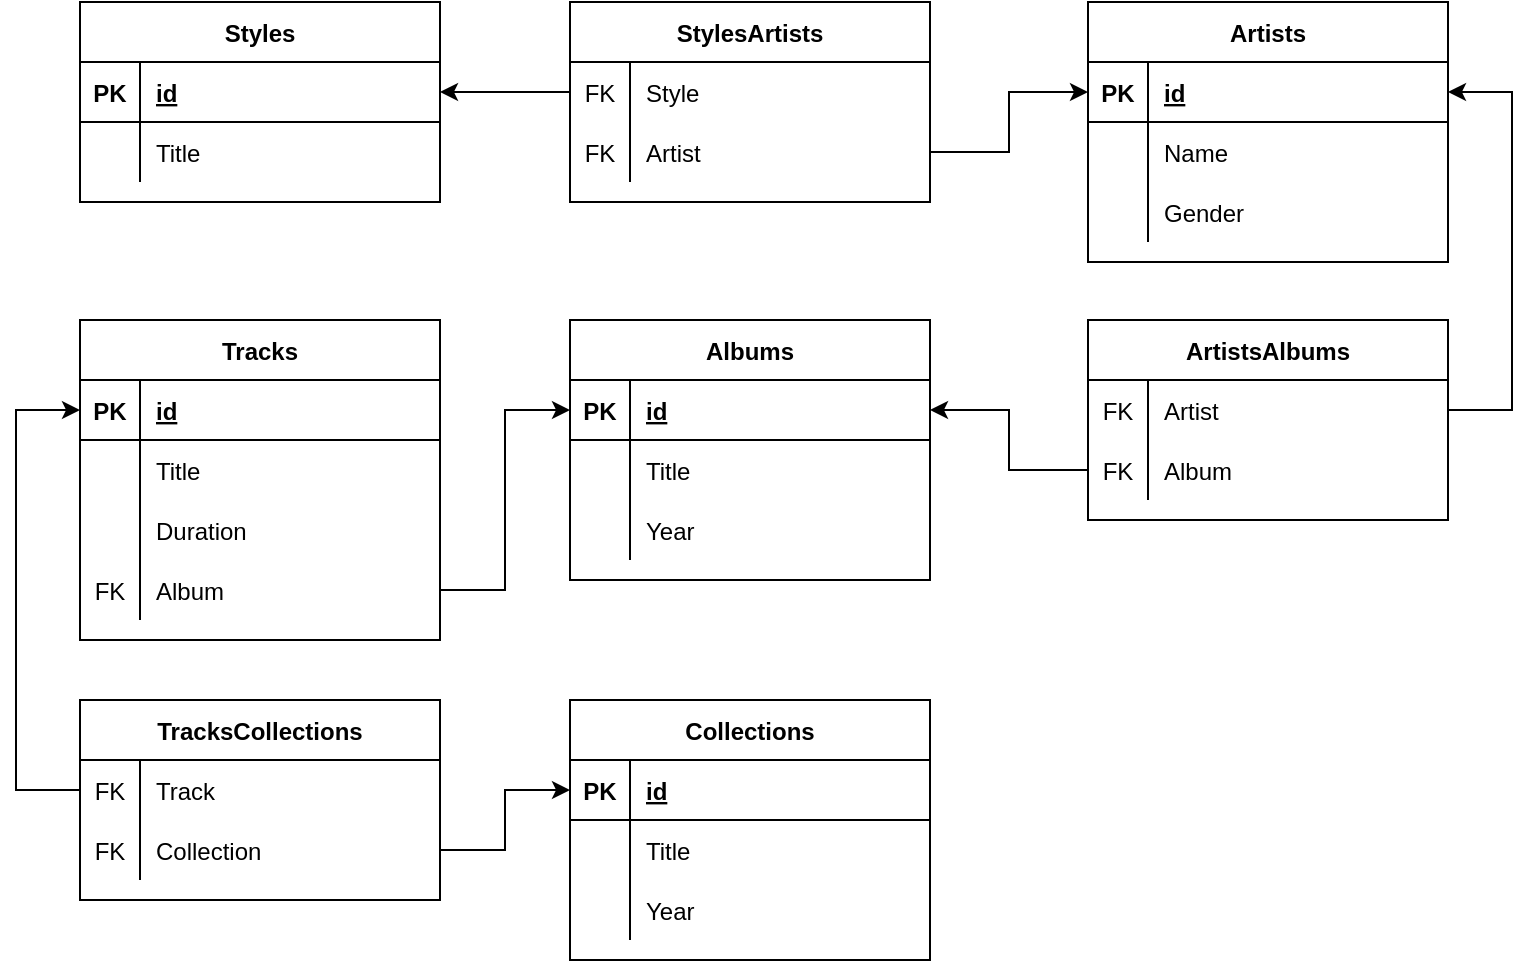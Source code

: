 <mxfile version="20.2.2" type="device" pages="2"><diagram id="0RYr7jbszC_bq6gpE8Cp" name="Страница 1"><mxGraphModel dx="1138" dy="564" grid="0" gridSize="10" guides="1" tooltips="1" connect="1" arrows="1" fold="1" page="1" pageScale="1" pageWidth="827" pageHeight="1169" math="0" shadow="0"><root><mxCell id="0"/><mxCell id="1" parent="0"/><mxCell id="o3gBXUDMFcKEdIIx1BpR-11" value="Styles" style="shape=table;startSize=30;container=1;collapsible=1;childLayout=tableLayout;fixedRows=1;rowLines=0;fontStyle=1;align=center;resizeLast=1;" parent="1" vertex="1"><mxGeometry x="60" y="30" width="180" height="100" as="geometry"/></mxCell><mxCell id="o3gBXUDMFcKEdIIx1BpR-12" value="" style="shape=tableRow;horizontal=0;startSize=0;swimlaneHead=0;swimlaneBody=0;fillColor=none;collapsible=0;dropTarget=0;points=[[0,0.5],[1,0.5]];portConstraint=eastwest;top=0;left=0;right=0;bottom=1;" parent="o3gBXUDMFcKEdIIx1BpR-11" vertex="1"><mxGeometry y="30" width="180" height="30" as="geometry"/></mxCell><mxCell id="o3gBXUDMFcKEdIIx1BpR-13" value="PK" style="shape=partialRectangle;connectable=0;fillColor=none;top=0;left=0;bottom=0;right=0;fontStyle=1;overflow=hidden;" parent="o3gBXUDMFcKEdIIx1BpR-12" vertex="1"><mxGeometry width="30" height="30" as="geometry"><mxRectangle width="30" height="30" as="alternateBounds"/></mxGeometry></mxCell><mxCell id="o3gBXUDMFcKEdIIx1BpR-14" value="id" style="shape=partialRectangle;connectable=0;fillColor=none;top=0;left=0;bottom=0;right=0;align=left;spacingLeft=6;fontStyle=5;overflow=hidden;" parent="o3gBXUDMFcKEdIIx1BpR-12" vertex="1"><mxGeometry x="30" width="150" height="30" as="geometry"><mxRectangle width="150" height="30" as="alternateBounds"/></mxGeometry></mxCell><mxCell id="o3gBXUDMFcKEdIIx1BpR-15" value="" style="shape=tableRow;horizontal=0;startSize=0;swimlaneHead=0;swimlaneBody=0;fillColor=none;collapsible=0;dropTarget=0;points=[[0,0.5],[1,0.5]];portConstraint=eastwest;top=0;left=0;right=0;bottom=0;" parent="o3gBXUDMFcKEdIIx1BpR-11" vertex="1"><mxGeometry y="60" width="180" height="30" as="geometry"/></mxCell><mxCell id="o3gBXUDMFcKEdIIx1BpR-16" value="" style="shape=partialRectangle;connectable=0;fillColor=none;top=0;left=0;bottom=0;right=0;editable=1;overflow=hidden;" parent="o3gBXUDMFcKEdIIx1BpR-15" vertex="1"><mxGeometry width="30" height="30" as="geometry"><mxRectangle width="30" height="30" as="alternateBounds"/></mxGeometry></mxCell><mxCell id="o3gBXUDMFcKEdIIx1BpR-17" value="Title" style="shape=partialRectangle;connectable=0;fillColor=none;top=0;left=0;bottom=0;right=0;align=left;spacingLeft=6;overflow=hidden;" parent="o3gBXUDMFcKEdIIx1BpR-15" vertex="1"><mxGeometry x="30" width="150" height="30" as="geometry"><mxRectangle width="150" height="30" as="alternateBounds"/></mxGeometry></mxCell><mxCell id="o3gBXUDMFcKEdIIx1BpR-24" value="Artists" style="shape=table;startSize=30;container=1;collapsible=1;childLayout=tableLayout;fixedRows=1;rowLines=0;fontStyle=1;align=center;resizeLast=1;" parent="1" vertex="1"><mxGeometry x="564" y="30" width="180" height="130" as="geometry"/></mxCell><mxCell id="o3gBXUDMFcKEdIIx1BpR-25" value="" style="shape=tableRow;horizontal=0;startSize=0;swimlaneHead=0;swimlaneBody=0;fillColor=none;collapsible=0;dropTarget=0;points=[[0,0.5],[1,0.5]];portConstraint=eastwest;top=0;left=0;right=0;bottom=1;" parent="o3gBXUDMFcKEdIIx1BpR-24" vertex="1"><mxGeometry y="30" width="180" height="30" as="geometry"/></mxCell><mxCell id="o3gBXUDMFcKEdIIx1BpR-26" value="PK" style="shape=partialRectangle;connectable=0;fillColor=none;top=0;left=0;bottom=0;right=0;fontStyle=1;overflow=hidden;" parent="o3gBXUDMFcKEdIIx1BpR-25" vertex="1"><mxGeometry width="30" height="30" as="geometry"><mxRectangle width="30" height="30" as="alternateBounds"/></mxGeometry></mxCell><mxCell id="o3gBXUDMFcKEdIIx1BpR-27" value="id" style="shape=partialRectangle;connectable=0;fillColor=none;top=0;left=0;bottom=0;right=0;align=left;spacingLeft=6;fontStyle=5;overflow=hidden;" parent="o3gBXUDMFcKEdIIx1BpR-25" vertex="1"><mxGeometry x="30" width="150" height="30" as="geometry"><mxRectangle width="150" height="30" as="alternateBounds"/></mxGeometry></mxCell><mxCell id="o3gBXUDMFcKEdIIx1BpR-28" value="" style="shape=tableRow;horizontal=0;startSize=0;swimlaneHead=0;swimlaneBody=0;fillColor=none;collapsible=0;dropTarget=0;points=[[0,0.5],[1,0.5]];portConstraint=eastwest;top=0;left=0;right=0;bottom=0;" parent="o3gBXUDMFcKEdIIx1BpR-24" vertex="1"><mxGeometry y="60" width="180" height="30" as="geometry"/></mxCell><mxCell id="o3gBXUDMFcKEdIIx1BpR-29" value="" style="shape=partialRectangle;connectable=0;fillColor=none;top=0;left=0;bottom=0;right=0;editable=1;overflow=hidden;" parent="o3gBXUDMFcKEdIIx1BpR-28" vertex="1"><mxGeometry width="30" height="30" as="geometry"><mxRectangle width="30" height="30" as="alternateBounds"/></mxGeometry></mxCell><mxCell id="o3gBXUDMFcKEdIIx1BpR-30" value="Name" style="shape=partialRectangle;connectable=0;fillColor=none;top=0;left=0;bottom=0;right=0;align=left;spacingLeft=6;overflow=hidden;" parent="o3gBXUDMFcKEdIIx1BpR-28" vertex="1"><mxGeometry x="30" width="150" height="30" as="geometry"><mxRectangle width="150" height="30" as="alternateBounds"/></mxGeometry></mxCell><mxCell id="o3gBXUDMFcKEdIIx1BpR-31" value="" style="shape=tableRow;horizontal=0;startSize=0;swimlaneHead=0;swimlaneBody=0;fillColor=none;collapsible=0;dropTarget=0;points=[[0,0.5],[1,0.5]];portConstraint=eastwest;top=0;left=0;right=0;bottom=0;" parent="o3gBXUDMFcKEdIIx1BpR-24" vertex="1"><mxGeometry y="90" width="180" height="30" as="geometry"/></mxCell><mxCell id="o3gBXUDMFcKEdIIx1BpR-32" value="" style="shape=partialRectangle;connectable=0;fillColor=none;top=0;left=0;bottom=0;right=0;editable=1;overflow=hidden;" parent="o3gBXUDMFcKEdIIx1BpR-31" vertex="1"><mxGeometry width="30" height="30" as="geometry"><mxRectangle width="30" height="30" as="alternateBounds"/></mxGeometry></mxCell><mxCell id="o3gBXUDMFcKEdIIx1BpR-33" value="Gender" style="shape=partialRectangle;connectable=0;fillColor=none;top=0;left=0;bottom=0;right=0;align=left;spacingLeft=6;overflow=hidden;" parent="o3gBXUDMFcKEdIIx1BpR-31" vertex="1"><mxGeometry x="30" width="150" height="30" as="geometry"><mxRectangle width="150" height="30" as="alternateBounds"/></mxGeometry></mxCell><mxCell id="o3gBXUDMFcKEdIIx1BpR-37" value="Albums" style="shape=table;startSize=30;container=1;collapsible=1;childLayout=tableLayout;fixedRows=1;rowLines=0;fontStyle=1;align=center;resizeLast=1;" parent="1" vertex="1"><mxGeometry x="305" y="189" width="180" height="130" as="geometry"/></mxCell><mxCell id="o3gBXUDMFcKEdIIx1BpR-38" value="" style="shape=tableRow;horizontal=0;startSize=0;swimlaneHead=0;swimlaneBody=0;fillColor=none;collapsible=0;dropTarget=0;points=[[0,0.5],[1,0.5]];portConstraint=eastwest;top=0;left=0;right=0;bottom=1;" parent="o3gBXUDMFcKEdIIx1BpR-37" vertex="1"><mxGeometry y="30" width="180" height="30" as="geometry"/></mxCell><mxCell id="o3gBXUDMFcKEdIIx1BpR-39" value="PK" style="shape=partialRectangle;connectable=0;fillColor=none;top=0;left=0;bottom=0;right=0;fontStyle=1;overflow=hidden;" parent="o3gBXUDMFcKEdIIx1BpR-38" vertex="1"><mxGeometry width="30" height="30" as="geometry"><mxRectangle width="30" height="30" as="alternateBounds"/></mxGeometry></mxCell><mxCell id="o3gBXUDMFcKEdIIx1BpR-40" value="id" style="shape=partialRectangle;connectable=0;fillColor=none;top=0;left=0;bottom=0;right=0;align=left;spacingLeft=6;fontStyle=5;overflow=hidden;" parent="o3gBXUDMFcKEdIIx1BpR-38" vertex="1"><mxGeometry x="30" width="150" height="30" as="geometry"><mxRectangle width="150" height="30" as="alternateBounds"/></mxGeometry></mxCell><mxCell id="o3gBXUDMFcKEdIIx1BpR-41" value="" style="shape=tableRow;horizontal=0;startSize=0;swimlaneHead=0;swimlaneBody=0;fillColor=none;collapsible=0;dropTarget=0;points=[[0,0.5],[1,0.5]];portConstraint=eastwest;top=0;left=0;right=0;bottom=0;" parent="o3gBXUDMFcKEdIIx1BpR-37" vertex="1"><mxGeometry y="60" width="180" height="30" as="geometry"/></mxCell><mxCell id="o3gBXUDMFcKEdIIx1BpR-42" value="" style="shape=partialRectangle;connectable=0;fillColor=none;top=0;left=0;bottom=0;right=0;editable=1;overflow=hidden;" parent="o3gBXUDMFcKEdIIx1BpR-41" vertex="1"><mxGeometry width="30" height="30" as="geometry"><mxRectangle width="30" height="30" as="alternateBounds"/></mxGeometry></mxCell><mxCell id="o3gBXUDMFcKEdIIx1BpR-43" value="Title" style="shape=partialRectangle;connectable=0;fillColor=none;top=0;left=0;bottom=0;right=0;align=left;spacingLeft=6;overflow=hidden;" parent="o3gBXUDMFcKEdIIx1BpR-41" vertex="1"><mxGeometry x="30" width="150" height="30" as="geometry"><mxRectangle width="150" height="30" as="alternateBounds"/></mxGeometry></mxCell><mxCell id="o3gBXUDMFcKEdIIx1BpR-44" value="" style="shape=tableRow;horizontal=0;startSize=0;swimlaneHead=0;swimlaneBody=0;fillColor=none;collapsible=0;dropTarget=0;points=[[0,0.5],[1,0.5]];portConstraint=eastwest;top=0;left=0;right=0;bottom=0;" parent="o3gBXUDMFcKEdIIx1BpR-37" vertex="1"><mxGeometry y="90" width="180" height="30" as="geometry"/></mxCell><mxCell id="o3gBXUDMFcKEdIIx1BpR-45" value="" style="shape=partialRectangle;connectable=0;fillColor=none;top=0;left=0;bottom=0;right=0;editable=1;overflow=hidden;" parent="o3gBXUDMFcKEdIIx1BpR-44" vertex="1"><mxGeometry width="30" height="30" as="geometry"><mxRectangle width="30" height="30" as="alternateBounds"/></mxGeometry></mxCell><mxCell id="o3gBXUDMFcKEdIIx1BpR-46" value="Year" style="shape=partialRectangle;connectable=0;fillColor=none;top=0;left=0;bottom=0;right=0;align=left;spacingLeft=6;overflow=hidden;" parent="o3gBXUDMFcKEdIIx1BpR-44" vertex="1"><mxGeometry x="30" width="150" height="30" as="geometry"><mxRectangle width="150" height="30" as="alternateBounds"/></mxGeometry></mxCell><mxCell id="o3gBXUDMFcKEdIIx1BpR-50" value="Tracks" style="shape=table;startSize=30;container=1;collapsible=1;childLayout=tableLayout;fixedRows=1;rowLines=0;fontStyle=1;align=center;resizeLast=1;" parent="1" vertex="1"><mxGeometry x="60" y="189" width="180" height="160" as="geometry"/></mxCell><mxCell id="o3gBXUDMFcKEdIIx1BpR-51" value="" style="shape=tableRow;horizontal=0;startSize=0;swimlaneHead=0;swimlaneBody=0;fillColor=none;collapsible=0;dropTarget=0;points=[[0,0.5],[1,0.5]];portConstraint=eastwest;top=0;left=0;right=0;bottom=1;" parent="o3gBXUDMFcKEdIIx1BpR-50" vertex="1"><mxGeometry y="30" width="180" height="30" as="geometry"/></mxCell><mxCell id="o3gBXUDMFcKEdIIx1BpR-52" value="PK" style="shape=partialRectangle;connectable=0;fillColor=none;top=0;left=0;bottom=0;right=0;fontStyle=1;overflow=hidden;" parent="o3gBXUDMFcKEdIIx1BpR-51" vertex="1"><mxGeometry width="30" height="30" as="geometry"><mxRectangle width="30" height="30" as="alternateBounds"/></mxGeometry></mxCell><mxCell id="o3gBXUDMFcKEdIIx1BpR-53" value="id" style="shape=partialRectangle;connectable=0;fillColor=none;top=0;left=0;bottom=0;right=0;align=left;spacingLeft=6;fontStyle=5;overflow=hidden;" parent="o3gBXUDMFcKEdIIx1BpR-51" vertex="1"><mxGeometry x="30" width="150" height="30" as="geometry"><mxRectangle width="150" height="30" as="alternateBounds"/></mxGeometry></mxCell><mxCell id="o3gBXUDMFcKEdIIx1BpR-54" value="" style="shape=tableRow;horizontal=0;startSize=0;swimlaneHead=0;swimlaneBody=0;fillColor=none;collapsible=0;dropTarget=0;points=[[0,0.5],[1,0.5]];portConstraint=eastwest;top=0;left=0;right=0;bottom=0;" parent="o3gBXUDMFcKEdIIx1BpR-50" vertex="1"><mxGeometry y="60" width="180" height="30" as="geometry"/></mxCell><mxCell id="o3gBXUDMFcKEdIIx1BpR-55" value="" style="shape=partialRectangle;connectable=0;fillColor=none;top=0;left=0;bottom=0;right=0;editable=1;overflow=hidden;" parent="o3gBXUDMFcKEdIIx1BpR-54" vertex="1"><mxGeometry width="30" height="30" as="geometry"><mxRectangle width="30" height="30" as="alternateBounds"/></mxGeometry></mxCell><mxCell id="o3gBXUDMFcKEdIIx1BpR-56" value="Title" style="shape=partialRectangle;connectable=0;fillColor=none;top=0;left=0;bottom=0;right=0;align=left;spacingLeft=6;overflow=hidden;" parent="o3gBXUDMFcKEdIIx1BpR-54" vertex="1"><mxGeometry x="30" width="150" height="30" as="geometry"><mxRectangle width="150" height="30" as="alternateBounds"/></mxGeometry></mxCell><mxCell id="o3gBXUDMFcKEdIIx1BpR-57" value="" style="shape=tableRow;horizontal=0;startSize=0;swimlaneHead=0;swimlaneBody=0;fillColor=none;collapsible=0;dropTarget=0;points=[[0,0.5],[1,0.5]];portConstraint=eastwest;top=0;left=0;right=0;bottom=0;" parent="o3gBXUDMFcKEdIIx1BpR-50" vertex="1"><mxGeometry y="90" width="180" height="30" as="geometry"/></mxCell><mxCell id="o3gBXUDMFcKEdIIx1BpR-58" value="" style="shape=partialRectangle;connectable=0;fillColor=none;top=0;left=0;bottom=0;right=0;editable=1;overflow=hidden;" parent="o3gBXUDMFcKEdIIx1BpR-57" vertex="1"><mxGeometry width="30" height="30" as="geometry"><mxRectangle width="30" height="30" as="alternateBounds"/></mxGeometry></mxCell><mxCell id="o3gBXUDMFcKEdIIx1BpR-59" value="Duration" style="shape=partialRectangle;connectable=0;fillColor=none;top=0;left=0;bottom=0;right=0;align=left;spacingLeft=6;overflow=hidden;" parent="o3gBXUDMFcKEdIIx1BpR-57" vertex="1"><mxGeometry x="30" width="150" height="30" as="geometry"><mxRectangle width="150" height="30" as="alternateBounds"/></mxGeometry></mxCell><mxCell id="o3gBXUDMFcKEdIIx1BpR-60" value="" style="shape=tableRow;horizontal=0;startSize=0;swimlaneHead=0;swimlaneBody=0;fillColor=none;collapsible=0;dropTarget=0;points=[[0,0.5],[1,0.5]];portConstraint=eastwest;top=0;left=0;right=0;bottom=0;" parent="o3gBXUDMFcKEdIIx1BpR-50" vertex="1"><mxGeometry y="120" width="180" height="30" as="geometry"/></mxCell><mxCell id="o3gBXUDMFcKEdIIx1BpR-61" value="FK" style="shape=partialRectangle;connectable=0;fillColor=none;top=0;left=0;bottom=0;right=0;editable=1;overflow=hidden;" parent="o3gBXUDMFcKEdIIx1BpR-60" vertex="1"><mxGeometry width="30" height="30" as="geometry"><mxRectangle width="30" height="30" as="alternateBounds"/></mxGeometry></mxCell><mxCell id="o3gBXUDMFcKEdIIx1BpR-62" value="Album" style="shape=partialRectangle;connectable=0;fillColor=none;top=0;left=0;bottom=0;right=0;align=left;spacingLeft=6;overflow=hidden;" parent="o3gBXUDMFcKEdIIx1BpR-60" vertex="1"><mxGeometry x="30" width="150" height="30" as="geometry"><mxRectangle width="150" height="30" as="alternateBounds"/></mxGeometry></mxCell><mxCell id="o3gBXUDMFcKEdIIx1BpR-66" style="edgeStyle=orthogonalEdgeStyle;rounded=0;orthogonalLoop=1;jettySize=auto;html=1;entryX=0;entryY=0.5;entryDx=0;entryDy=0;" parent="1" source="o3gBXUDMFcKEdIIx1BpR-60" target="o3gBXUDMFcKEdIIx1BpR-38" edge="1"><mxGeometry relative="1" as="geometry"/></mxCell><mxCell id="wh6i5Y7emJBja6o7DJKL-1" value="StylesArtists" style="shape=table;startSize=30;container=1;collapsible=1;childLayout=tableLayout;fixedRows=1;rowLines=0;fontStyle=1;align=center;resizeLast=1;" vertex="1" parent="1"><mxGeometry x="305" y="30" width="180" height="100" as="geometry"/></mxCell><mxCell id="wh6i5Y7emJBja6o7DJKL-5" value="" style="shape=tableRow;horizontal=0;startSize=0;swimlaneHead=0;swimlaneBody=0;fillColor=none;collapsible=0;dropTarget=0;points=[[0,0.5],[1,0.5]];portConstraint=eastwest;top=0;left=0;right=0;bottom=0;" vertex="1" parent="wh6i5Y7emJBja6o7DJKL-1"><mxGeometry y="30" width="180" height="30" as="geometry"/></mxCell><mxCell id="wh6i5Y7emJBja6o7DJKL-6" value="FK" style="shape=partialRectangle;connectable=0;fillColor=none;top=0;left=0;bottom=0;right=0;editable=1;overflow=hidden;" vertex="1" parent="wh6i5Y7emJBja6o7DJKL-5"><mxGeometry width="30" height="30" as="geometry"><mxRectangle width="30" height="30" as="alternateBounds"/></mxGeometry></mxCell><mxCell id="wh6i5Y7emJBja6o7DJKL-7" value="Style" style="shape=partialRectangle;connectable=0;fillColor=none;top=0;left=0;bottom=0;right=0;align=left;spacingLeft=6;overflow=hidden;" vertex="1" parent="wh6i5Y7emJBja6o7DJKL-5"><mxGeometry x="30" width="150" height="30" as="geometry"><mxRectangle width="150" height="30" as="alternateBounds"/></mxGeometry></mxCell><mxCell id="wh6i5Y7emJBja6o7DJKL-8" value="" style="shape=tableRow;horizontal=0;startSize=0;swimlaneHead=0;swimlaneBody=0;fillColor=none;collapsible=0;dropTarget=0;points=[[0,0.5],[1,0.5]];portConstraint=eastwest;top=0;left=0;right=0;bottom=0;" vertex="1" parent="wh6i5Y7emJBja6o7DJKL-1"><mxGeometry y="60" width="180" height="30" as="geometry"/></mxCell><mxCell id="wh6i5Y7emJBja6o7DJKL-9" value="FK" style="shape=partialRectangle;connectable=0;fillColor=none;top=0;left=0;bottom=0;right=0;editable=1;overflow=hidden;" vertex="1" parent="wh6i5Y7emJBja6o7DJKL-8"><mxGeometry width="30" height="30" as="geometry"><mxRectangle width="30" height="30" as="alternateBounds"/></mxGeometry></mxCell><mxCell id="wh6i5Y7emJBja6o7DJKL-10" value="Artist" style="shape=partialRectangle;connectable=0;fillColor=none;top=0;left=0;bottom=0;right=0;align=left;spacingLeft=6;overflow=hidden;" vertex="1" parent="wh6i5Y7emJBja6o7DJKL-8"><mxGeometry x="30" width="150" height="30" as="geometry"><mxRectangle width="150" height="30" as="alternateBounds"/></mxGeometry></mxCell><mxCell id="wh6i5Y7emJBja6o7DJKL-14" style="edgeStyle=orthogonalEdgeStyle;rounded=0;orthogonalLoop=1;jettySize=auto;html=1;entryX=1;entryY=0.5;entryDx=0;entryDy=0;" edge="1" parent="1" source="wh6i5Y7emJBja6o7DJKL-5" target="o3gBXUDMFcKEdIIx1BpR-12"><mxGeometry relative="1" as="geometry"/></mxCell><mxCell id="wh6i5Y7emJBja6o7DJKL-15" style="edgeStyle=orthogonalEdgeStyle;rounded=0;orthogonalLoop=1;jettySize=auto;html=1;exitX=1;exitY=0.5;exitDx=0;exitDy=0;entryX=0;entryY=0.5;entryDx=0;entryDy=0;" edge="1" parent="1" source="wh6i5Y7emJBja6o7DJKL-8" target="o3gBXUDMFcKEdIIx1BpR-25"><mxGeometry relative="1" as="geometry"/></mxCell><mxCell id="wh6i5Y7emJBja6o7DJKL-16" value="ArtistsAlbums" style="shape=table;startSize=30;container=1;collapsible=1;childLayout=tableLayout;fixedRows=1;rowLines=0;fontStyle=1;align=center;resizeLast=1;" vertex="1" parent="1"><mxGeometry x="564" y="189" width="180" height="100" as="geometry"/></mxCell><mxCell id="wh6i5Y7emJBja6o7DJKL-20" value="" style="shape=tableRow;horizontal=0;startSize=0;swimlaneHead=0;swimlaneBody=0;fillColor=none;collapsible=0;dropTarget=0;points=[[0,0.5],[1,0.5]];portConstraint=eastwest;top=0;left=0;right=0;bottom=0;" vertex="1" parent="wh6i5Y7emJBja6o7DJKL-16"><mxGeometry y="30" width="180" height="30" as="geometry"/></mxCell><mxCell id="wh6i5Y7emJBja6o7DJKL-21" value="FK" style="shape=partialRectangle;connectable=0;fillColor=none;top=0;left=0;bottom=0;right=0;editable=1;overflow=hidden;" vertex="1" parent="wh6i5Y7emJBja6o7DJKL-20"><mxGeometry width="30" height="30" as="geometry"><mxRectangle width="30" height="30" as="alternateBounds"/></mxGeometry></mxCell><mxCell id="wh6i5Y7emJBja6o7DJKL-22" value="Artist" style="shape=partialRectangle;connectable=0;fillColor=none;top=0;left=0;bottom=0;right=0;align=left;spacingLeft=6;overflow=hidden;" vertex="1" parent="wh6i5Y7emJBja6o7DJKL-20"><mxGeometry x="30" width="150" height="30" as="geometry"><mxRectangle width="150" height="30" as="alternateBounds"/></mxGeometry></mxCell><mxCell id="wh6i5Y7emJBja6o7DJKL-23" value="" style="shape=tableRow;horizontal=0;startSize=0;swimlaneHead=0;swimlaneBody=0;fillColor=none;collapsible=0;dropTarget=0;points=[[0,0.5],[1,0.5]];portConstraint=eastwest;top=0;left=0;right=0;bottom=0;" vertex="1" parent="wh6i5Y7emJBja6o7DJKL-16"><mxGeometry y="60" width="180" height="30" as="geometry"/></mxCell><mxCell id="wh6i5Y7emJBja6o7DJKL-24" value="FK" style="shape=partialRectangle;connectable=0;fillColor=none;top=0;left=0;bottom=0;right=0;editable=1;overflow=hidden;" vertex="1" parent="wh6i5Y7emJBja6o7DJKL-23"><mxGeometry width="30" height="30" as="geometry"><mxRectangle width="30" height="30" as="alternateBounds"/></mxGeometry></mxCell><mxCell id="wh6i5Y7emJBja6o7DJKL-25" value="Album" style="shape=partialRectangle;connectable=0;fillColor=none;top=0;left=0;bottom=0;right=0;align=left;spacingLeft=6;overflow=hidden;" vertex="1" parent="wh6i5Y7emJBja6o7DJKL-23"><mxGeometry x="30" width="150" height="30" as="geometry"><mxRectangle width="150" height="30" as="alternateBounds"/></mxGeometry></mxCell><mxCell id="wh6i5Y7emJBja6o7DJKL-30" style="edgeStyle=orthogonalEdgeStyle;rounded=0;orthogonalLoop=1;jettySize=auto;html=1;exitX=0;exitY=0.5;exitDx=0;exitDy=0;entryX=1;entryY=0.5;entryDx=0;entryDy=0;" edge="1" parent="1" source="wh6i5Y7emJBja6o7DJKL-23" target="o3gBXUDMFcKEdIIx1BpR-38"><mxGeometry relative="1" as="geometry"/></mxCell><mxCell id="wh6i5Y7emJBja6o7DJKL-31" value="Collections" style="shape=table;startSize=30;container=1;collapsible=1;childLayout=tableLayout;fixedRows=1;rowLines=0;fontStyle=1;align=center;resizeLast=1;" vertex="1" parent="1"><mxGeometry x="305" y="379" width="180" height="130" as="geometry"/></mxCell><mxCell id="wh6i5Y7emJBja6o7DJKL-32" value="" style="shape=tableRow;horizontal=0;startSize=0;swimlaneHead=0;swimlaneBody=0;fillColor=none;collapsible=0;dropTarget=0;points=[[0,0.5],[1,0.5]];portConstraint=eastwest;top=0;left=0;right=0;bottom=1;" vertex="1" parent="wh6i5Y7emJBja6o7DJKL-31"><mxGeometry y="30" width="180" height="30" as="geometry"/></mxCell><mxCell id="wh6i5Y7emJBja6o7DJKL-33" value="PK" style="shape=partialRectangle;connectable=0;fillColor=none;top=0;left=0;bottom=0;right=0;fontStyle=1;overflow=hidden;" vertex="1" parent="wh6i5Y7emJBja6o7DJKL-32"><mxGeometry width="30" height="30" as="geometry"><mxRectangle width="30" height="30" as="alternateBounds"/></mxGeometry></mxCell><mxCell id="wh6i5Y7emJBja6o7DJKL-34" value="id" style="shape=partialRectangle;connectable=0;fillColor=none;top=0;left=0;bottom=0;right=0;align=left;spacingLeft=6;fontStyle=5;overflow=hidden;" vertex="1" parent="wh6i5Y7emJBja6o7DJKL-32"><mxGeometry x="30" width="150" height="30" as="geometry"><mxRectangle width="150" height="30" as="alternateBounds"/></mxGeometry></mxCell><mxCell id="wh6i5Y7emJBja6o7DJKL-35" value="" style="shape=tableRow;horizontal=0;startSize=0;swimlaneHead=0;swimlaneBody=0;fillColor=none;collapsible=0;dropTarget=0;points=[[0,0.5],[1,0.5]];portConstraint=eastwest;top=0;left=0;right=0;bottom=0;" vertex="1" parent="wh6i5Y7emJBja6o7DJKL-31"><mxGeometry y="60" width="180" height="30" as="geometry"/></mxCell><mxCell id="wh6i5Y7emJBja6o7DJKL-36" value="" style="shape=partialRectangle;connectable=0;fillColor=none;top=0;left=0;bottom=0;right=0;editable=1;overflow=hidden;" vertex="1" parent="wh6i5Y7emJBja6o7DJKL-35"><mxGeometry width="30" height="30" as="geometry"><mxRectangle width="30" height="30" as="alternateBounds"/></mxGeometry></mxCell><mxCell id="wh6i5Y7emJBja6o7DJKL-37" value="Title" style="shape=partialRectangle;connectable=0;fillColor=none;top=0;left=0;bottom=0;right=0;align=left;spacingLeft=6;overflow=hidden;" vertex="1" parent="wh6i5Y7emJBja6o7DJKL-35"><mxGeometry x="30" width="150" height="30" as="geometry"><mxRectangle width="150" height="30" as="alternateBounds"/></mxGeometry></mxCell><mxCell id="wh6i5Y7emJBja6o7DJKL-38" value="" style="shape=tableRow;horizontal=0;startSize=0;swimlaneHead=0;swimlaneBody=0;fillColor=none;collapsible=0;dropTarget=0;points=[[0,0.5],[1,0.5]];portConstraint=eastwest;top=0;left=0;right=0;bottom=0;" vertex="1" parent="wh6i5Y7emJBja6o7DJKL-31"><mxGeometry y="90" width="180" height="30" as="geometry"/></mxCell><mxCell id="wh6i5Y7emJBja6o7DJKL-39" value="" style="shape=partialRectangle;connectable=0;fillColor=none;top=0;left=0;bottom=0;right=0;editable=1;overflow=hidden;" vertex="1" parent="wh6i5Y7emJBja6o7DJKL-38"><mxGeometry width="30" height="30" as="geometry"><mxRectangle width="30" height="30" as="alternateBounds"/></mxGeometry></mxCell><mxCell id="wh6i5Y7emJBja6o7DJKL-40" value="Year" style="shape=partialRectangle;connectable=0;fillColor=none;top=0;left=0;bottom=0;right=0;align=left;spacingLeft=6;overflow=hidden;" vertex="1" parent="wh6i5Y7emJBja6o7DJKL-38"><mxGeometry x="30" width="150" height="30" as="geometry"><mxRectangle width="150" height="30" as="alternateBounds"/></mxGeometry></mxCell><mxCell id="wh6i5Y7emJBja6o7DJKL-44" value="TracksCollections" style="shape=table;startSize=30;container=1;collapsible=1;childLayout=tableLayout;fixedRows=1;rowLines=0;fontStyle=1;align=center;resizeLast=1;" vertex="1" parent="1"><mxGeometry x="60" y="379" width="180" height="100" as="geometry"/></mxCell><mxCell id="wh6i5Y7emJBja6o7DJKL-48" value="" style="shape=tableRow;horizontal=0;startSize=0;swimlaneHead=0;swimlaneBody=0;fillColor=none;collapsible=0;dropTarget=0;points=[[0,0.5],[1,0.5]];portConstraint=eastwest;top=0;left=0;right=0;bottom=0;" vertex="1" parent="wh6i5Y7emJBja6o7DJKL-44"><mxGeometry y="30" width="180" height="30" as="geometry"/></mxCell><mxCell id="wh6i5Y7emJBja6o7DJKL-49" value="FK" style="shape=partialRectangle;connectable=0;fillColor=none;top=0;left=0;bottom=0;right=0;editable=1;overflow=hidden;" vertex="1" parent="wh6i5Y7emJBja6o7DJKL-48"><mxGeometry width="30" height="30" as="geometry"><mxRectangle width="30" height="30" as="alternateBounds"/></mxGeometry></mxCell><mxCell id="wh6i5Y7emJBja6o7DJKL-50" value="Track" style="shape=partialRectangle;connectable=0;fillColor=none;top=0;left=0;bottom=0;right=0;align=left;spacingLeft=6;overflow=hidden;" vertex="1" parent="wh6i5Y7emJBja6o7DJKL-48"><mxGeometry x="30" width="150" height="30" as="geometry"><mxRectangle width="150" height="30" as="alternateBounds"/></mxGeometry></mxCell><mxCell id="wh6i5Y7emJBja6o7DJKL-51" value="" style="shape=tableRow;horizontal=0;startSize=0;swimlaneHead=0;swimlaneBody=0;fillColor=none;collapsible=0;dropTarget=0;points=[[0,0.5],[1,0.5]];portConstraint=eastwest;top=0;left=0;right=0;bottom=0;" vertex="1" parent="wh6i5Y7emJBja6o7DJKL-44"><mxGeometry y="60" width="180" height="30" as="geometry"/></mxCell><mxCell id="wh6i5Y7emJBja6o7DJKL-52" value="FK" style="shape=partialRectangle;connectable=0;fillColor=none;top=0;left=0;bottom=0;right=0;editable=1;overflow=hidden;" vertex="1" parent="wh6i5Y7emJBja6o7DJKL-51"><mxGeometry width="30" height="30" as="geometry"><mxRectangle width="30" height="30" as="alternateBounds"/></mxGeometry></mxCell><mxCell id="wh6i5Y7emJBja6o7DJKL-53" value="Collection" style="shape=partialRectangle;connectable=0;fillColor=none;top=0;left=0;bottom=0;right=0;align=left;spacingLeft=6;overflow=hidden;" vertex="1" parent="wh6i5Y7emJBja6o7DJKL-51"><mxGeometry x="30" width="150" height="30" as="geometry"><mxRectangle width="150" height="30" as="alternateBounds"/></mxGeometry></mxCell><mxCell id="wh6i5Y7emJBja6o7DJKL-57" style="edgeStyle=orthogonalEdgeStyle;rounded=0;orthogonalLoop=1;jettySize=auto;html=1;exitX=1;exitY=0.5;exitDx=0;exitDy=0;entryX=0;entryY=0.5;entryDx=0;entryDy=0;" edge="1" parent="1" source="wh6i5Y7emJBja6o7DJKL-51" target="wh6i5Y7emJBja6o7DJKL-32"><mxGeometry relative="1" as="geometry"/></mxCell><mxCell id="wh6i5Y7emJBja6o7DJKL-59" style="edgeStyle=orthogonalEdgeStyle;rounded=0;orthogonalLoop=1;jettySize=auto;html=1;exitX=1;exitY=0.5;exitDx=0;exitDy=0;entryX=1;entryY=0.5;entryDx=0;entryDy=0;" edge="1" parent="1" source="wh6i5Y7emJBja6o7DJKL-20" target="o3gBXUDMFcKEdIIx1BpR-25"><mxGeometry relative="1" as="geometry"><Array as="points"><mxPoint x="776" y="234"/><mxPoint x="776" y="75"/></Array></mxGeometry></mxCell><mxCell id="wh6i5Y7emJBja6o7DJKL-60" style="edgeStyle=orthogonalEdgeStyle;rounded=0;orthogonalLoop=1;jettySize=auto;html=1;entryX=0;entryY=0.5;entryDx=0;entryDy=0;" edge="1" parent="1" source="wh6i5Y7emJBja6o7DJKL-48" target="o3gBXUDMFcKEdIIx1BpR-51"><mxGeometry relative="1" as="geometry"><Array as="points"><mxPoint x="28" y="424"/><mxPoint x="28" y="234"/></Array></mxGeometry></mxCell></root></mxGraphModel></diagram><diagram id="rndGSBpLTc0Yd8AUcPa-" name="Страница 2"><mxGraphModel dx="1422" dy="705" grid="0" gridSize="10" guides="1" tooltips="1" connect="1" arrows="1" fold="1" page="1" pageScale="1" pageWidth="827" pageHeight="1169" math="0" shadow="0"><root><mxCell id="0"/><mxCell id="1" parent="0"/><mxCell id="E5Na6p-STaq9xKiMRP_0-1" value="Departments" style="shape=table;startSize=30;container=1;collapsible=1;childLayout=tableLayout;fixedRows=1;rowLines=0;fontStyle=1;align=center;resizeLast=1;" vertex="1" parent="1"><mxGeometry x="40" y="40" width="180" height="100" as="geometry"/></mxCell><mxCell id="E5Na6p-STaq9xKiMRP_0-2" value="" style="shape=tableRow;horizontal=0;startSize=0;swimlaneHead=0;swimlaneBody=0;fillColor=none;collapsible=0;dropTarget=0;points=[[0,0.5],[1,0.5]];portConstraint=eastwest;top=0;left=0;right=0;bottom=1;" vertex="1" parent="E5Na6p-STaq9xKiMRP_0-1"><mxGeometry y="30" width="180" height="30" as="geometry"/></mxCell><mxCell id="E5Na6p-STaq9xKiMRP_0-3" value="PK" style="shape=partialRectangle;connectable=0;fillColor=none;top=0;left=0;bottom=0;right=0;fontStyle=1;overflow=hidden;" vertex="1" parent="E5Na6p-STaq9xKiMRP_0-2"><mxGeometry width="30" height="30" as="geometry"><mxRectangle width="30" height="30" as="alternateBounds"/></mxGeometry></mxCell><mxCell id="E5Na6p-STaq9xKiMRP_0-4" value="id" style="shape=partialRectangle;connectable=0;fillColor=none;top=0;left=0;bottom=0;right=0;align=left;spacingLeft=6;fontStyle=5;overflow=hidden;" vertex="1" parent="E5Na6p-STaq9xKiMRP_0-2"><mxGeometry x="30" width="150" height="30" as="geometry"><mxRectangle width="150" height="30" as="alternateBounds"/></mxGeometry></mxCell><mxCell id="E5Na6p-STaq9xKiMRP_0-5" value="" style="shape=tableRow;horizontal=0;startSize=0;swimlaneHead=0;swimlaneBody=0;fillColor=none;collapsible=0;dropTarget=0;points=[[0,0.5],[1,0.5]];portConstraint=eastwest;top=0;left=0;right=0;bottom=0;" vertex="1" parent="E5Na6p-STaq9xKiMRP_0-1"><mxGeometry y="60" width="180" height="30" as="geometry"/></mxCell><mxCell id="E5Na6p-STaq9xKiMRP_0-6" value="" style="shape=partialRectangle;connectable=0;fillColor=none;top=0;left=0;bottom=0;right=0;editable=1;overflow=hidden;" vertex="1" parent="E5Na6p-STaq9xKiMRP_0-5"><mxGeometry width="30" height="30" as="geometry"><mxRectangle width="30" height="30" as="alternateBounds"/></mxGeometry></mxCell><mxCell id="E5Na6p-STaq9xKiMRP_0-7" value="Name" style="shape=partialRectangle;connectable=0;fillColor=none;top=0;left=0;bottom=0;right=0;align=left;spacingLeft=6;overflow=hidden;" vertex="1" parent="E5Na6p-STaq9xKiMRP_0-5"><mxGeometry x="30" width="150" height="30" as="geometry"><mxRectangle width="150" height="30" as="alternateBounds"/></mxGeometry></mxCell><mxCell id="E5Na6p-STaq9xKiMRP_0-14" value="Staff" style="shape=table;startSize=30;container=1;collapsible=1;childLayout=tableLayout;fixedRows=1;rowLines=0;fontStyle=1;align=center;resizeLast=1;" vertex="1" parent="1"><mxGeometry x="324" y="40" width="180" height="160" as="geometry"/></mxCell><mxCell id="E5Na6p-STaq9xKiMRP_0-15" value="" style="shape=tableRow;horizontal=0;startSize=0;swimlaneHead=0;swimlaneBody=0;fillColor=none;collapsible=0;dropTarget=0;points=[[0,0.5],[1,0.5]];portConstraint=eastwest;top=0;left=0;right=0;bottom=1;" vertex="1" parent="E5Na6p-STaq9xKiMRP_0-14"><mxGeometry y="30" width="180" height="30" as="geometry"/></mxCell><mxCell id="E5Na6p-STaq9xKiMRP_0-16" value="PK" style="shape=partialRectangle;connectable=0;fillColor=none;top=0;left=0;bottom=0;right=0;fontStyle=1;overflow=hidden;" vertex="1" parent="E5Na6p-STaq9xKiMRP_0-15"><mxGeometry width="30" height="30" as="geometry"><mxRectangle width="30" height="30" as="alternateBounds"/></mxGeometry></mxCell><mxCell id="E5Na6p-STaq9xKiMRP_0-17" value="id" style="shape=partialRectangle;connectable=0;fillColor=none;top=0;left=0;bottom=0;right=0;align=left;spacingLeft=6;fontStyle=5;overflow=hidden;" vertex="1" parent="E5Na6p-STaq9xKiMRP_0-15"><mxGeometry x="30" width="150" height="30" as="geometry"><mxRectangle width="150" height="30" as="alternateBounds"/></mxGeometry></mxCell><mxCell id="E5Na6p-STaq9xKiMRP_0-18" value="" style="shape=tableRow;horizontal=0;startSize=0;swimlaneHead=0;swimlaneBody=0;fillColor=none;collapsible=0;dropTarget=0;points=[[0,0.5],[1,0.5]];portConstraint=eastwest;top=0;left=0;right=0;bottom=0;" vertex="1" parent="E5Na6p-STaq9xKiMRP_0-14"><mxGeometry y="60" width="180" height="30" as="geometry"/></mxCell><mxCell id="E5Na6p-STaq9xKiMRP_0-19" value="" style="shape=partialRectangle;connectable=0;fillColor=none;top=0;left=0;bottom=0;right=0;editable=1;overflow=hidden;" vertex="1" parent="E5Na6p-STaq9xKiMRP_0-18"><mxGeometry width="30" height="30" as="geometry"><mxRectangle width="30" height="30" as="alternateBounds"/></mxGeometry></mxCell><mxCell id="E5Na6p-STaq9xKiMRP_0-20" value="Name" style="shape=partialRectangle;connectable=0;fillColor=none;top=0;left=0;bottom=0;right=0;align=left;spacingLeft=6;overflow=hidden;" vertex="1" parent="E5Na6p-STaq9xKiMRP_0-18"><mxGeometry x="30" width="150" height="30" as="geometry"><mxRectangle width="150" height="30" as="alternateBounds"/></mxGeometry></mxCell><mxCell id="E5Na6p-STaq9xKiMRP_0-21" value="" style="shape=tableRow;horizontal=0;startSize=0;swimlaneHead=0;swimlaneBody=0;fillColor=none;collapsible=0;dropTarget=0;points=[[0,0.5],[1,0.5]];portConstraint=eastwest;top=0;left=0;right=0;bottom=0;" vertex="1" parent="E5Na6p-STaq9xKiMRP_0-14"><mxGeometry y="90" width="180" height="30" as="geometry"/></mxCell><mxCell id="E5Na6p-STaq9xKiMRP_0-22" value="FK" style="shape=partialRectangle;connectable=0;fillColor=none;top=0;left=0;bottom=0;right=0;editable=1;overflow=hidden;" vertex="1" parent="E5Na6p-STaq9xKiMRP_0-21"><mxGeometry width="30" height="30" as="geometry"><mxRectangle width="30" height="30" as="alternateBounds"/></mxGeometry></mxCell><mxCell id="E5Na6p-STaq9xKiMRP_0-23" value="Department" style="shape=partialRectangle;connectable=0;fillColor=none;top=0;left=0;bottom=0;right=0;align=left;spacingLeft=6;overflow=hidden;" vertex="1" parent="E5Na6p-STaq9xKiMRP_0-21"><mxGeometry x="30" width="150" height="30" as="geometry"><mxRectangle width="150" height="30" as="alternateBounds"/></mxGeometry></mxCell><mxCell id="E5Na6p-STaq9xKiMRP_0-29" style="edgeStyle=orthogonalEdgeStyle;rounded=0;orthogonalLoop=1;jettySize=auto;html=1;entryX=1;entryY=0.5;entryDx=0;entryDy=0;exitX=1;exitY=0.5;exitDx=0;exitDy=0;" edge="1" parent="E5Na6p-STaq9xKiMRP_0-14" source="E5Na6p-STaq9xKiMRP_0-24" target="E5Na6p-STaq9xKiMRP_0-15"><mxGeometry relative="1" as="geometry"><Array as="points"><mxPoint x="180" y="140"/><mxPoint x="216" y="140"/><mxPoint x="216" y="45"/></Array></mxGeometry></mxCell><mxCell id="E5Na6p-STaq9xKiMRP_0-24" value="" style="shape=tableRow;horizontal=0;startSize=0;swimlaneHead=0;swimlaneBody=0;fillColor=none;collapsible=0;dropTarget=0;points=[[0,0.5],[1,0.5]];portConstraint=eastwest;top=0;left=0;right=0;bottom=0;" vertex="1" parent="E5Na6p-STaq9xKiMRP_0-14"><mxGeometry y="120" width="180" height="30" as="geometry"/></mxCell><mxCell id="E5Na6p-STaq9xKiMRP_0-25" value="FK" style="shape=partialRectangle;connectable=0;fillColor=none;top=0;left=0;bottom=0;right=0;editable=1;overflow=hidden;" vertex="1" parent="E5Na6p-STaq9xKiMRP_0-24"><mxGeometry width="30" height="30" as="geometry"><mxRectangle width="30" height="30" as="alternateBounds"/></mxGeometry></mxCell><mxCell id="E5Na6p-STaq9xKiMRP_0-26" value="Director" style="shape=partialRectangle;connectable=0;fillColor=none;top=0;left=0;bottom=0;right=0;align=left;spacingLeft=6;overflow=hidden;" vertex="1" parent="E5Na6p-STaq9xKiMRP_0-24"><mxGeometry x="30" width="150" height="30" as="geometry"><mxRectangle width="150" height="30" as="alternateBounds"/></mxGeometry></mxCell><mxCell id="E5Na6p-STaq9xKiMRP_0-27" style="edgeStyle=orthogonalEdgeStyle;rounded=0;orthogonalLoop=1;jettySize=auto;html=1;entryX=1;entryY=0.5;entryDx=0;entryDy=0;" edge="1" parent="1" source="E5Na6p-STaq9xKiMRP_0-21" target="E5Na6p-STaq9xKiMRP_0-2"><mxGeometry relative="1" as="geometry"/></mxCell></root></mxGraphModel></diagram></mxfile>